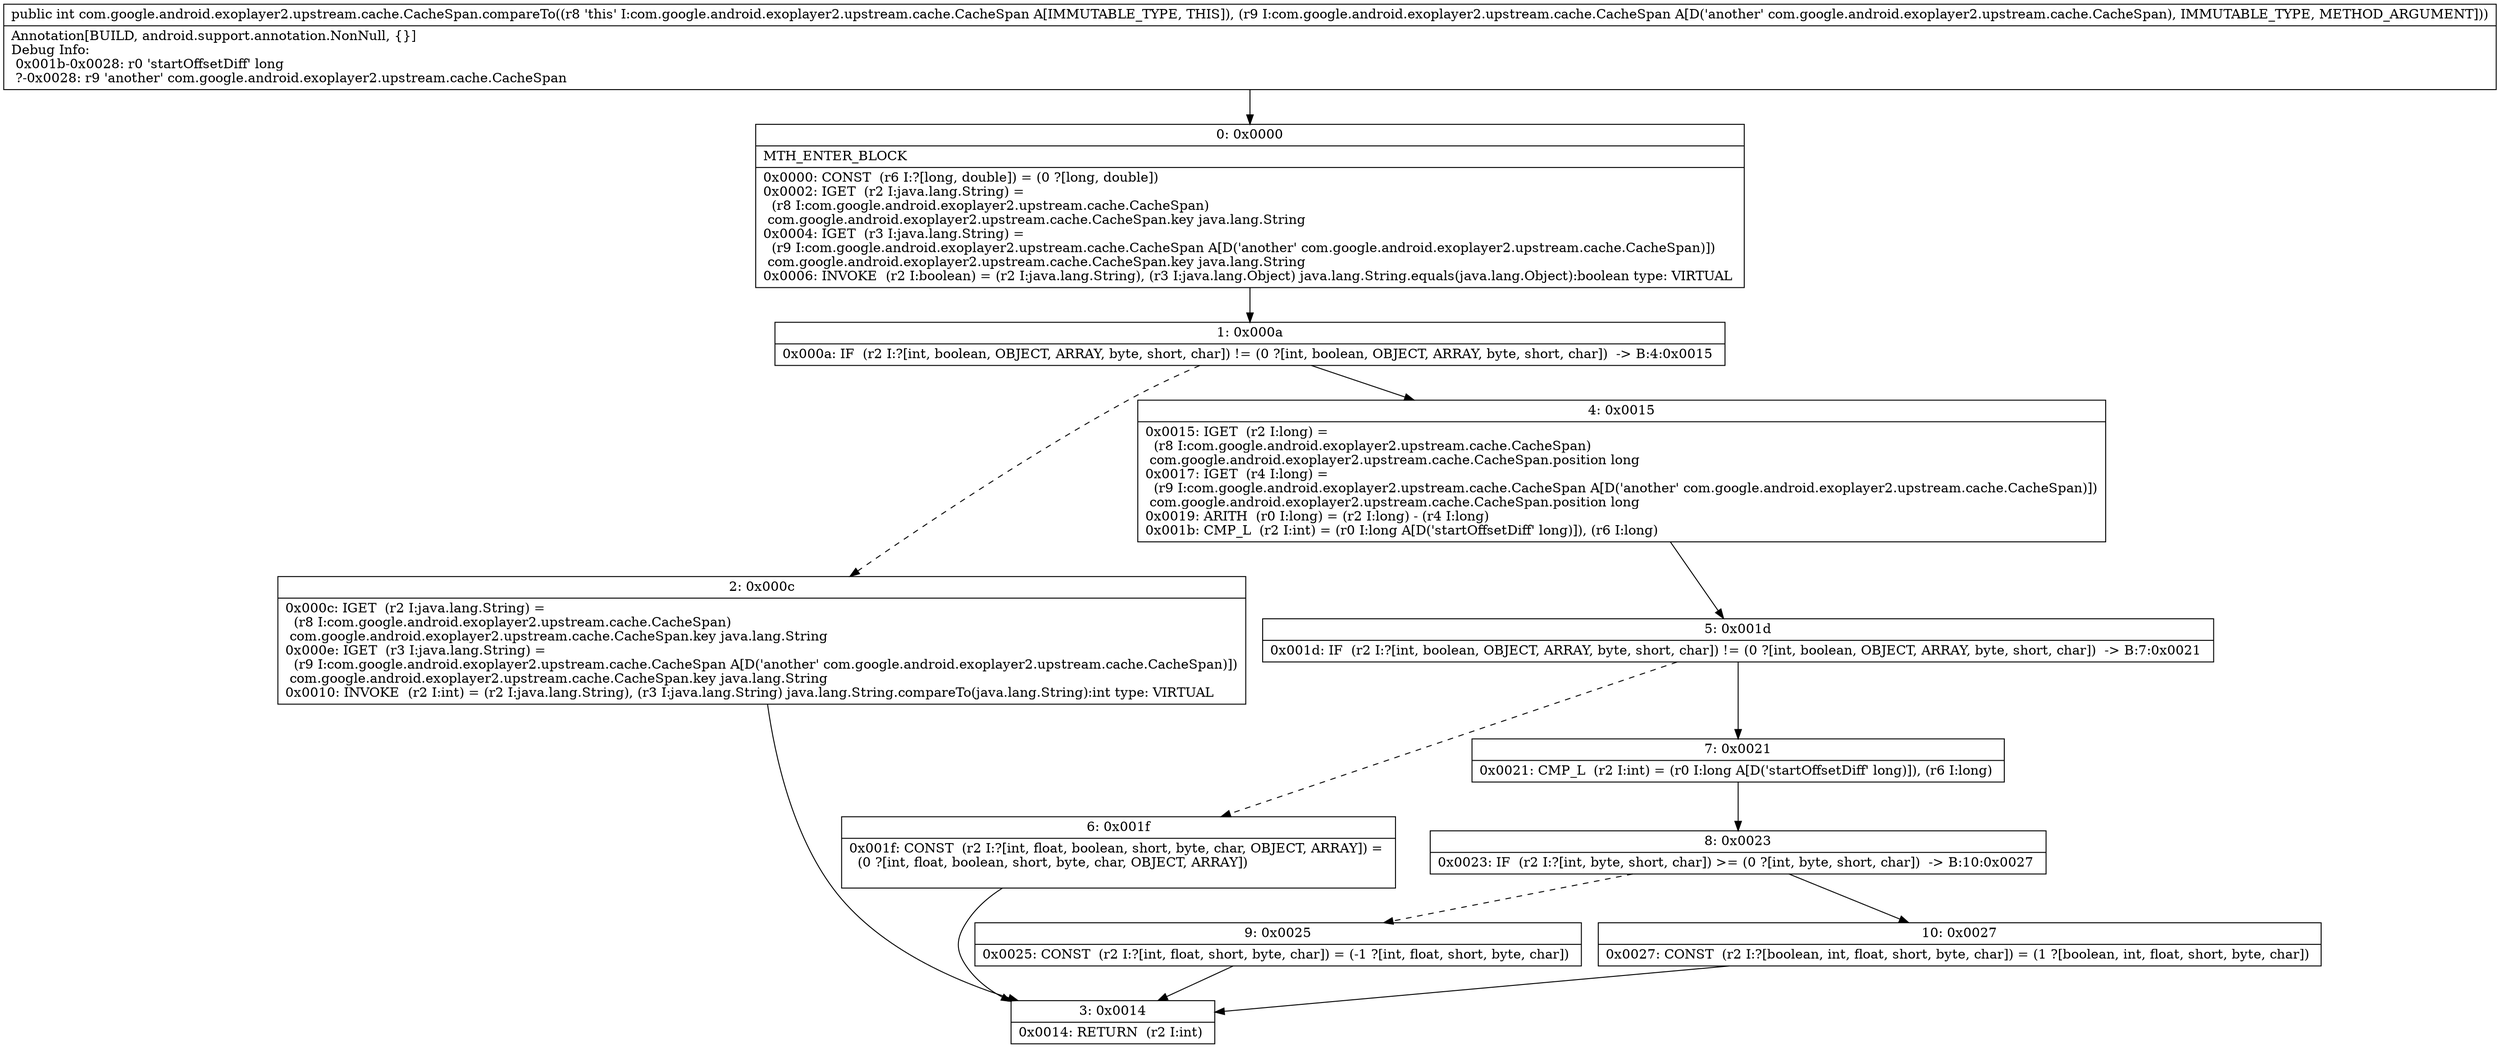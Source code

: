 digraph "CFG forcom.google.android.exoplayer2.upstream.cache.CacheSpan.compareTo(Lcom\/google\/android\/exoplayer2\/upstream\/cache\/CacheSpan;)I" {
Node_0 [shape=record,label="{0\:\ 0x0000|MTH_ENTER_BLOCK\l|0x0000: CONST  (r6 I:?[long, double]) = (0 ?[long, double]) \l0x0002: IGET  (r2 I:java.lang.String) = \l  (r8 I:com.google.android.exoplayer2.upstream.cache.CacheSpan)\l com.google.android.exoplayer2.upstream.cache.CacheSpan.key java.lang.String \l0x0004: IGET  (r3 I:java.lang.String) = \l  (r9 I:com.google.android.exoplayer2.upstream.cache.CacheSpan A[D('another' com.google.android.exoplayer2.upstream.cache.CacheSpan)])\l com.google.android.exoplayer2.upstream.cache.CacheSpan.key java.lang.String \l0x0006: INVOKE  (r2 I:boolean) = (r2 I:java.lang.String), (r3 I:java.lang.Object) java.lang.String.equals(java.lang.Object):boolean type: VIRTUAL \l}"];
Node_1 [shape=record,label="{1\:\ 0x000a|0x000a: IF  (r2 I:?[int, boolean, OBJECT, ARRAY, byte, short, char]) != (0 ?[int, boolean, OBJECT, ARRAY, byte, short, char])  \-\> B:4:0x0015 \l}"];
Node_2 [shape=record,label="{2\:\ 0x000c|0x000c: IGET  (r2 I:java.lang.String) = \l  (r8 I:com.google.android.exoplayer2.upstream.cache.CacheSpan)\l com.google.android.exoplayer2.upstream.cache.CacheSpan.key java.lang.String \l0x000e: IGET  (r3 I:java.lang.String) = \l  (r9 I:com.google.android.exoplayer2.upstream.cache.CacheSpan A[D('another' com.google.android.exoplayer2.upstream.cache.CacheSpan)])\l com.google.android.exoplayer2.upstream.cache.CacheSpan.key java.lang.String \l0x0010: INVOKE  (r2 I:int) = (r2 I:java.lang.String), (r3 I:java.lang.String) java.lang.String.compareTo(java.lang.String):int type: VIRTUAL \l}"];
Node_3 [shape=record,label="{3\:\ 0x0014|0x0014: RETURN  (r2 I:int) \l}"];
Node_4 [shape=record,label="{4\:\ 0x0015|0x0015: IGET  (r2 I:long) = \l  (r8 I:com.google.android.exoplayer2.upstream.cache.CacheSpan)\l com.google.android.exoplayer2.upstream.cache.CacheSpan.position long \l0x0017: IGET  (r4 I:long) = \l  (r9 I:com.google.android.exoplayer2.upstream.cache.CacheSpan A[D('another' com.google.android.exoplayer2.upstream.cache.CacheSpan)])\l com.google.android.exoplayer2.upstream.cache.CacheSpan.position long \l0x0019: ARITH  (r0 I:long) = (r2 I:long) \- (r4 I:long) \l0x001b: CMP_L  (r2 I:int) = (r0 I:long A[D('startOffsetDiff' long)]), (r6 I:long) \l}"];
Node_5 [shape=record,label="{5\:\ 0x001d|0x001d: IF  (r2 I:?[int, boolean, OBJECT, ARRAY, byte, short, char]) != (0 ?[int, boolean, OBJECT, ARRAY, byte, short, char])  \-\> B:7:0x0021 \l}"];
Node_6 [shape=record,label="{6\:\ 0x001f|0x001f: CONST  (r2 I:?[int, float, boolean, short, byte, char, OBJECT, ARRAY]) = \l  (0 ?[int, float, boolean, short, byte, char, OBJECT, ARRAY])\l \l}"];
Node_7 [shape=record,label="{7\:\ 0x0021|0x0021: CMP_L  (r2 I:int) = (r0 I:long A[D('startOffsetDiff' long)]), (r6 I:long) \l}"];
Node_8 [shape=record,label="{8\:\ 0x0023|0x0023: IF  (r2 I:?[int, byte, short, char]) \>= (0 ?[int, byte, short, char])  \-\> B:10:0x0027 \l}"];
Node_9 [shape=record,label="{9\:\ 0x0025|0x0025: CONST  (r2 I:?[int, float, short, byte, char]) = (\-1 ?[int, float, short, byte, char]) \l}"];
Node_10 [shape=record,label="{10\:\ 0x0027|0x0027: CONST  (r2 I:?[boolean, int, float, short, byte, char]) = (1 ?[boolean, int, float, short, byte, char]) \l}"];
MethodNode[shape=record,label="{public int com.google.android.exoplayer2.upstream.cache.CacheSpan.compareTo((r8 'this' I:com.google.android.exoplayer2.upstream.cache.CacheSpan A[IMMUTABLE_TYPE, THIS]), (r9 I:com.google.android.exoplayer2.upstream.cache.CacheSpan A[D('another' com.google.android.exoplayer2.upstream.cache.CacheSpan), IMMUTABLE_TYPE, METHOD_ARGUMENT]))  | Annotation[BUILD, android.support.annotation.NonNull, \{\}]\lDebug Info:\l  0x001b\-0x0028: r0 'startOffsetDiff' long\l  ?\-0x0028: r9 'another' com.google.android.exoplayer2.upstream.cache.CacheSpan\l}"];
MethodNode -> Node_0;
Node_0 -> Node_1;
Node_1 -> Node_2[style=dashed];
Node_1 -> Node_4;
Node_2 -> Node_3;
Node_4 -> Node_5;
Node_5 -> Node_6[style=dashed];
Node_5 -> Node_7;
Node_6 -> Node_3;
Node_7 -> Node_8;
Node_8 -> Node_9[style=dashed];
Node_8 -> Node_10;
Node_9 -> Node_3;
Node_10 -> Node_3;
}

